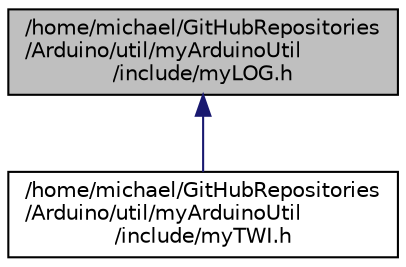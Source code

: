 digraph "/home/michael/GitHubRepositories/Arduino/util/myArduinoUtil/include/myLOG.h"
{
  edge [fontname="Helvetica",fontsize="10",labelfontname="Helvetica",labelfontsize="10"];
  node [fontname="Helvetica",fontsize="10",shape=record];
  Node1 [label="/home/michael/GitHubRepositories\l/Arduino/util/myArduinoUtil\l/include/myLOG.h",height=0.2,width=0.4,color="black", fillcolor="grey75", style="filled", fontcolor="black"];
  Node1 -> Node2 [dir="back",color="midnightblue",fontsize="10",style="solid",fontname="Helvetica"];
  Node2 [label="/home/michael/GitHubRepositories\l/Arduino/util/myArduinoUtil\l/include/myTWI.h",height=0.2,width=0.4,color="black", fillcolor="white", style="filled",URL="$myTWI_8h.html"];
}
